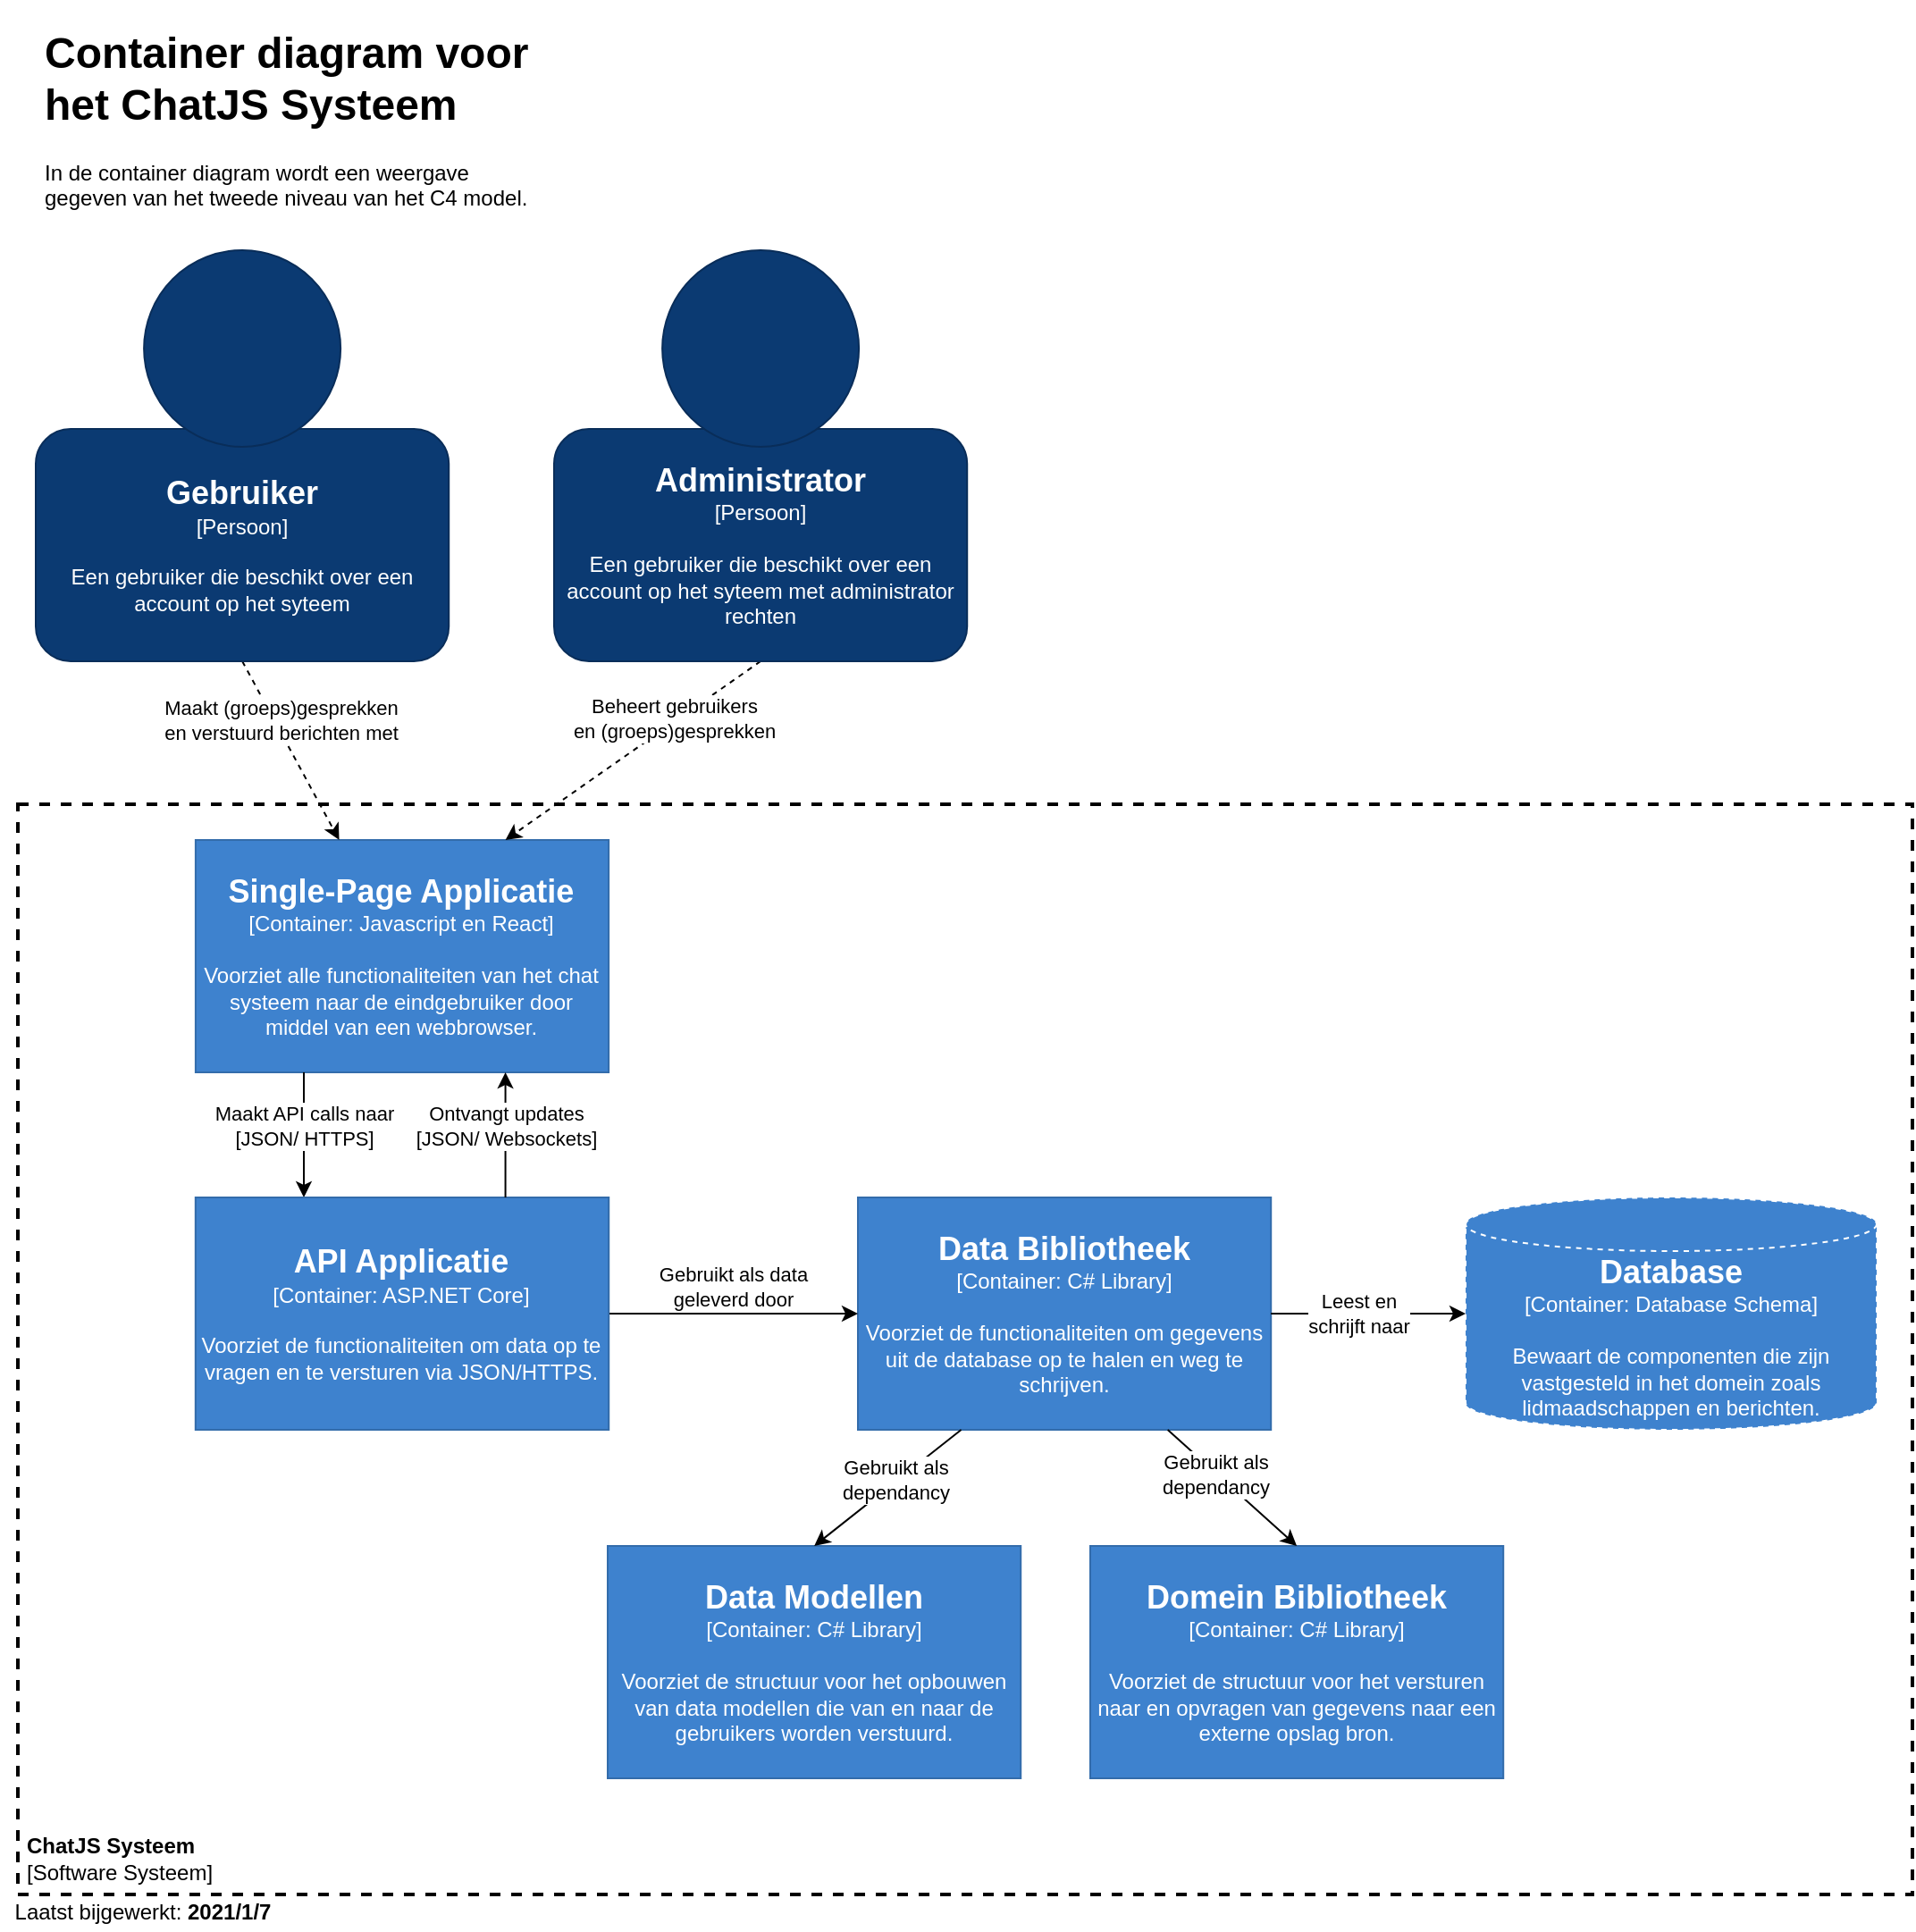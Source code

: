 <mxfile version="14.2.3" type="device"><diagram id="0EQq3_DD40xVcdJ1NqnB" name="Page-1"><mxGraphModel dx="1673" dy="931" grid="1" gridSize="10" guides="1" tooltips="1" connect="1" arrows="1" fold="1" page="1" pageScale="1" pageWidth="850" pageHeight="1100" math="0" shadow="0"><root><mxCell id="0"/><mxCell id="1" parent="0"/><mxCell id="v37EGaMsIHi0h_4ukkYd-4" value="&lt;div&gt;&lt;font style=&quot;font-size: 12px&quot;&gt;&lt;b&gt;ChatJS Systeem&lt;/b&gt;&lt;/font&gt;&lt;/div&gt;&lt;font style=&quot;font-size: 12px&quot;&gt;[Software Systeem]&lt;/font&gt;" style="text;html=1;fillColor=none;spacing=5;spacingTop=-20;whiteSpace=wrap;overflow=hidden;rounded=0;dashed=1;verticalAlign=bottom;strokeColor=#000000;strokeWidth=2;" parent="1" vertex="1"><mxGeometry x="20" y="450" width="1060" height="610" as="geometry"/></mxCell><mxCell id="KuRCUdcDtAR2WhRtVYo3-1" value="&lt;h1&gt;Container diagram voor het ChatJS Systeem&lt;br&gt;&lt;/h1&gt;&lt;p&gt;In de container diagram wordt een weergave gegeven van het tweede niveau van het C4 model.&lt;/p&gt;" style="text;html=1;strokeColor=none;fillColor=none;spacing=5;spacingTop=-20;whiteSpace=wrap;overflow=hidden;rounded=0;" parent="1" vertex="1"><mxGeometry x="30" y="10" width="280" height="120" as="geometry"/></mxCell><mxCell id="KuRCUdcDtAR2WhRtVYo3-2" value="Laatst bijgewerkt: &lt;b&gt;2021/1/7&lt;/b&gt;" style="text;html=1;strokeColor=none;fillColor=none;align=center;verticalAlign=middle;whiteSpace=wrap;rounded=0;" parent="1" vertex="1"><mxGeometry x="10" y="1060" width="160" height="20" as="geometry"/></mxCell><mxCell id="DJh6PsMzJqq5OlLGQrpe-1" value="&lt;div&gt;&lt;font size=&quot;1&quot;&gt;&lt;b&gt;&lt;font style=&quot;font-size: 18px&quot; color=&quot;#FFFFFF&quot;&gt;Database&lt;br&gt;&lt;/font&gt;&lt;/b&gt;&lt;/font&gt;&lt;/div&gt;&lt;div&gt;&lt;font color=&quot;#FFFFFF&quot;&gt;[Container: Database Schema]&lt;br&gt;&lt;/font&gt;&lt;/div&gt;&lt;div&gt;&lt;font color=&quot;#FFFFFF&quot;&gt;&lt;br&gt;&lt;/font&gt;&lt;/div&gt;&lt;div&gt;&lt;font color=&quot;#FFFFFF&quot;&gt;Bewaart de componenten die zijn vastgesteld in het domein zoals lidmaadschappen en berichten.&lt;/font&gt;&lt;/div&gt;" style="shape=cylinder3;whiteSpace=wrap;html=1;boundedLbl=1;backgroundOutline=1;size=15;rounded=0;dashed=1;fillColor=#3E82CE;strokeColor=#FFFFFF;" parent="1" vertex="1"><mxGeometry x="830" y="670" width="230" height="130" as="geometry"/></mxCell><mxCell id="DJh6PsMzJqq5OlLGQrpe-6" value="&lt;div&gt;&lt;font size=&quot;1&quot;&gt;&lt;b&gt;&lt;font style=&quot;font-size: 18px&quot; color=&quot;#FFFFFF&quot;&gt;API Applicatie&lt;br&gt;&lt;/font&gt;&lt;/b&gt;&lt;/font&gt;&lt;/div&gt;&lt;div&gt;&lt;font color=&quot;#FFFFFF&quot;&gt;[Container: ASP.NET Core]&lt;br&gt;&lt;/font&gt;&lt;/div&gt;&lt;div&gt;&lt;font color=&quot;#FFFFFF&quot;&gt;&lt;br&gt;&lt;/font&gt;&lt;/div&gt;&lt;div&gt;&lt;font color=&quot;#FFFFFF&quot;&gt;Voorziet functionalitetien om gegevens &lt;br&gt;&lt;/font&gt;&lt;/div&gt;&lt;div&gt;&lt;font color=&quot;#FFFFFF&quot;&gt;uit de database op tehalen en weg te schrijven.&lt;br&gt;&lt;/font&gt;&lt;/div&gt;" style="rounded=0;whiteSpace=wrap;html=1;fillColor=#3E82CE;strokeColor=#336CAB;" parent="1" vertex="1"><mxGeometry x="119.45" y="670" width="231.11" height="130" as="geometry"/></mxCell><mxCell id="DJh6PsMzJqq5OlLGQrpe-7" value="&lt;div&gt;&lt;font size=&quot;1&quot;&gt;&lt;b&gt;&lt;font style=&quot;font-size: 18px&quot; color=&quot;#FFFFFF&quot;&gt;Single-Page Applicatie&lt;br&gt;&lt;/font&gt;&lt;/b&gt;&lt;/font&gt;&lt;/div&gt;&lt;div&gt;&lt;font color=&quot;#FFFFFF&quot;&gt;[Container: Javascript en React]&lt;br&gt;&lt;/font&gt;&lt;/div&gt;&lt;div&gt;&lt;font color=&quot;#FFFFFF&quot;&gt;&lt;br&gt;&lt;/font&gt;&lt;/div&gt;&lt;div&gt;&lt;font color=&quot;#FFFFFF&quot;&gt;Voorziet alle functionaliteiten van het chat systeem naar de eindgebruiker door middel van een webbrowser.&lt;br&gt;&lt;/font&gt;&lt;/div&gt;" style="rounded=0;whiteSpace=wrap;html=1;fillColor=#3E82CE;strokeColor=#336CAB;" parent="1" vertex="1"><mxGeometry x="119.45" y="470" width="231.11" height="130" as="geometry"/></mxCell><mxCell id="DJh6PsMzJqq5OlLGQrpe-11" value="&lt;div&gt;&lt;font size=&quot;1&quot;&gt;&lt;b&gt;&lt;font style=&quot;font-size: 18px&quot; color=&quot;#FFFFFF&quot;&gt;Data Bibliotheek&lt;/font&gt;&lt;/b&gt;&lt;/font&gt;&lt;/div&gt;&lt;div&gt;&lt;font color=&quot;#FFFFFF&quot;&gt;[Container: C# Library]&lt;br&gt;&lt;/font&gt;&lt;/div&gt;&lt;div&gt;&lt;font color=&quot;#FFFFFF&quot;&gt;&lt;br&gt;&lt;/font&gt;&lt;/div&gt;&lt;div&gt;&lt;font color=&quot;#FFFFFF&quot;&gt;Voorziet de functionaliteiten om gegevens uit de database op te halen en weg te schrijven.&lt;br&gt;&lt;/font&gt;&lt;/div&gt;" style="rounded=0;whiteSpace=wrap;html=1;fillColor=#3E82CE;strokeColor=#336CAB;" parent="1" vertex="1"><mxGeometry x="490" y="670" width="231.11" height="130" as="geometry"/></mxCell><mxCell id="DJh6PsMzJqq5OlLGQrpe-12" value="&lt;div&gt;&lt;font size=&quot;1&quot;&gt;&lt;b&gt;&lt;font style=&quot;font-size: 18px&quot; color=&quot;#FFFFFF&quot;&gt;Domein &lt;/font&gt;&lt;/b&gt;&lt;/font&gt;&lt;font size=&quot;1&quot;&gt;&lt;b&gt;&lt;font style=&quot;font-size: 18px&quot; color=&quot;#FFFFFF&quot;&gt;Bibliotheek&lt;/font&gt;&lt;/b&gt;&lt;/font&gt;&lt;/div&gt;&lt;div&gt;&lt;font color=&quot;#FFFFFF&quot;&gt;[Container: &lt;/font&gt;&lt;font color=&quot;#FFFFFF&quot;&gt;&lt;font color=&quot;#FFFFFF&quot;&gt;C# Library&lt;/font&gt;]&lt;br&gt;&lt;/font&gt;&lt;/div&gt;&lt;div&gt;&lt;font color=&quot;#FFFFFF&quot;&gt;&lt;br&gt;&lt;/font&gt;&lt;/div&gt;&lt;font color=&quot;#FFFFFF&quot;&gt;Voorziet de structuur voor het versturen naar en opvragen van gegevens naar een externe opslag bron.&lt;br&gt;&lt;/font&gt;" style="rounded=0;whiteSpace=wrap;html=1;fillColor=#3E82CE;strokeColor=#336CAB;" parent="1" vertex="1"><mxGeometry x="620" y="865" width="231.11" height="130" as="geometry"/></mxCell><mxCell id="DJh6PsMzJqq5OlLGQrpe-15" value="" style="endArrow=classic;html=1;exitX=1;exitY=0.5;exitDx=0;exitDy=0;entryX=0;entryY=0.5;entryDx=0;entryDy=0;" parent="1" source="DJh6PsMzJqq5OlLGQrpe-6" target="DJh6PsMzJqq5OlLGQrpe-11" edge="1"><mxGeometry width="50" height="50" relative="1" as="geometry"><mxPoint x="400" y="800" as="sourcePoint"/><mxPoint x="450" y="750" as="targetPoint"/></mxGeometry></mxCell><mxCell id="DJh6PsMzJqq5OlLGQrpe-47" value="&lt;div&gt;Gebruikt als data &lt;br&gt;&lt;/div&gt;&lt;div&gt;geleverd door&lt;/div&gt;" style="edgeLabel;html=1;align=center;verticalAlign=middle;resizable=0;points=[];" parent="DJh6PsMzJqq5OlLGQrpe-15" vertex="1" connectable="0"><mxGeometry x="-0.201" y="-1" relative="1" as="geometry"><mxPoint x="13.58" y="-16" as="offset"/></mxGeometry></mxCell><mxCell id="DJh6PsMzJqq5OlLGQrpe-16" value="" style="endArrow=classic;html=1;exitX=1;exitY=0.5;exitDx=0;exitDy=0;entryX=0;entryY=0.5;entryDx=0;entryDy=0;entryPerimeter=0;" parent="1" source="DJh6PsMzJqq5OlLGQrpe-11" target="DJh6PsMzJqq5OlLGQrpe-1" edge="1"><mxGeometry width="50" height="50" relative="1" as="geometry"><mxPoint x="410.56" y="735" as="sourcePoint"/><mxPoint x="520" y="735" as="targetPoint"/></mxGeometry></mxCell><mxCell id="DJh6PsMzJqq5OlLGQrpe-37" value="&lt;div&gt;Leest en&lt;/div&gt;&lt;div&gt;schrijft naar&lt;br&gt;&lt;/div&gt;" style="edgeLabel;html=1;align=center;verticalAlign=middle;resizable=0;points=[];" parent="DJh6PsMzJqq5OlLGQrpe-16" vertex="1" connectable="0"><mxGeometry x="-0.133" relative="1" as="geometry"><mxPoint x="1.67" as="offset"/></mxGeometry></mxCell><mxCell id="DJh6PsMzJqq5OlLGQrpe-17" value="" style="endArrow=classic;html=1;exitX=0.5;exitY=1;exitDx=0;exitDy=0;entryX=0.5;entryY=0;entryDx=0;entryDy=0;" parent="1" edge="1"><mxGeometry width="50" height="50" relative="1" as="geometry"><mxPoint x="180.005" y="600" as="sourcePoint"/><mxPoint x="180.005" y="670" as="targetPoint"/></mxGeometry></mxCell><mxCell id="DJh6PsMzJqq5OlLGQrpe-35" value="&lt;div&gt;Maakt API calls naar&lt;/div&gt;&lt;div&gt;[JSON/ HTTPS]&lt;br&gt;&lt;/div&gt;" style="edgeLabel;html=1;align=center;verticalAlign=middle;resizable=0;points=[];" parent="DJh6PsMzJqq5OlLGQrpe-17" vertex="1" connectable="0"><mxGeometry x="-0.197" y="-2" relative="1" as="geometry"><mxPoint x="2" y="2" as="offset"/></mxGeometry></mxCell><mxCell id="DJh6PsMzJqq5OlLGQrpe-18" value="" style="endArrow=classic;html=1;entryX=0.5;entryY=0;entryDx=0;entryDy=0;exitX=0.75;exitY=1;exitDx=0;exitDy=0;" parent="1" source="DJh6PsMzJqq5OlLGQrpe-11" target="DJh6PsMzJqq5OlLGQrpe-12" edge="1"><mxGeometry width="50" height="50" relative="1" as="geometry"><mxPoint x="430" y="890" as="sourcePoint"/><mxPoint x="480" y="840" as="targetPoint"/></mxGeometry></mxCell><mxCell id="DJh6PsMzJqq5OlLGQrpe-49" value="&lt;div&gt;Gebruikt als &lt;br&gt;&lt;/div&gt;&lt;div&gt;dependancy&lt;/div&gt;" style="edgeLabel;html=1;align=center;verticalAlign=middle;resizable=0;points=[];" parent="DJh6PsMzJqq5OlLGQrpe-18" vertex="1" connectable="0"><mxGeometry x="-0.254" y="-1" relative="1" as="geometry"><mxPoint as="offset"/></mxGeometry></mxCell><mxCell id="DJh6PsMzJqq5OlLGQrpe-23" value="&lt;div&gt;&lt;font size=&quot;1&quot;&gt;&lt;b&gt;&lt;font style=&quot;font-size: 18px&quot; color=&quot;#FFFFFF&quot;&gt;API Applicatie&lt;br&gt;&lt;/font&gt;&lt;/b&gt;&lt;/font&gt;&lt;/div&gt;&lt;div&gt;&lt;font color=&quot;#FFFFFF&quot;&gt;[Container: ASP.NET Core]&lt;br&gt;&lt;/font&gt;&lt;/div&gt;&lt;div&gt;&lt;font color=&quot;#FFFFFF&quot;&gt;&lt;br&gt;&lt;/font&gt;&lt;/div&gt;&lt;div&gt;&lt;font color=&quot;#FFFFFF&quot;&gt;Voorziet de functionaliteiten om data op te vragen en te versturen via JSON/HTTPS.&lt;br&gt;&lt;/font&gt;&lt;/div&gt;" style="rounded=0;whiteSpace=wrap;html=1;fillColor=#3E82CE;strokeColor=#336CAB;" parent="1" vertex="1"><mxGeometry x="119.45" y="670" width="231.11" height="130" as="geometry"/></mxCell><mxCell id="DJh6PsMzJqq5OlLGQrpe-24" value="&lt;div&gt;&lt;font size=&quot;1&quot;&gt;&lt;b&gt;&lt;font style=&quot;font-size: 18px&quot; color=&quot;#FFFFFF&quot;&gt;Data Modellen&lt;/font&gt;&lt;/b&gt;&lt;/font&gt;&lt;font size=&quot;1&quot;&gt;&lt;b&gt;&lt;font style=&quot;font-size: 18px&quot; color=&quot;#FFFFFF&quot;&gt;&lt;/font&gt;&lt;/b&gt;&lt;/font&gt;&lt;/div&gt;&lt;div&gt;&lt;font color=&quot;#FFFFFF&quot;&gt;[Container: &lt;/font&gt;&lt;font color=&quot;#FFFFFF&quot;&gt;&lt;font color=&quot;#FFFFFF&quot;&gt;C# Library&lt;/font&gt;]&lt;br&gt;&lt;/font&gt;&lt;/div&gt;&lt;div&gt;&lt;font color=&quot;#FFFFFF&quot;&gt;&lt;br&gt;&lt;/font&gt;&lt;/div&gt;&lt;div&gt;&lt;font color=&quot;#FFFFFF&quot;&gt;Voorziet de structuur voor het opbouwen van data modellen die van en naar de gebruikers worden verstuurd.&lt;br&gt;&lt;/font&gt;&lt;/div&gt;" style="rounded=0;whiteSpace=wrap;html=1;fillColor=#3E82CE;strokeColor=#336CAB;" parent="1" vertex="1"><mxGeometry x="350" y="865" width="231.11" height="130" as="geometry"/></mxCell><mxCell id="DJh6PsMzJqq5OlLGQrpe-25" value="" style="endArrow=classic;html=1;exitX=0.25;exitY=1;exitDx=0;exitDy=0;entryX=0.5;entryY=0;entryDx=0;entryDy=0;" parent="1" source="DJh6PsMzJqq5OlLGQrpe-11" target="DJh6PsMzJqq5OlLGQrpe-24" edge="1"><mxGeometry width="50" height="50" relative="1" as="geometry"><mxPoint x="380" y="1030" as="sourcePoint"/><mxPoint x="430" y="980" as="targetPoint"/></mxGeometry></mxCell><mxCell id="DJh6PsMzJqq5OlLGQrpe-48" value="&lt;div&gt;Gebruikt als &lt;br&gt;&lt;/div&gt;&lt;div&gt;dependancy &lt;/div&gt;" style="edgeLabel;html=1;align=center;verticalAlign=middle;resizable=0;points=[];" parent="DJh6PsMzJqq5OlLGQrpe-25" vertex="1" connectable="0"><mxGeometry x="-0.118" y="-1" relative="1" as="geometry"><mxPoint as="offset"/></mxGeometry></mxCell><mxCell id="DJh6PsMzJqq5OlLGQrpe-41" value="" style="endArrow=classic;html=1;exitX=0.75;exitY=0;exitDx=0;exitDy=0;entryX=0.75;entryY=1;entryDx=0;entryDy=0;" parent="1" source="DJh6PsMzJqq5OlLGQrpe-23" target="DJh6PsMzJqq5OlLGQrpe-7" edge="1"><mxGeometry width="50" height="50" relative="1" as="geometry"><mxPoint x="530" y="535" as="sourcePoint"/><mxPoint x="450" y="530" as="targetPoint"/></mxGeometry></mxCell><mxCell id="DJh6PsMzJqq5OlLGQrpe-46" value="Ontvangt updates&lt;br&gt;&lt;div&gt;[JSON/ Websockets]&lt;br&gt;&lt;/div&gt;" style="edgeLabel;html=1;align=center;verticalAlign=middle;resizable=0;points=[];" parent="DJh6PsMzJqq5OlLGQrpe-41" vertex="1" connectable="0"><mxGeometry x="0.244" relative="1" as="geometry"><mxPoint y="3.45" as="offset"/></mxGeometry></mxCell><mxCell id="DJh6PsMzJqq5OlLGQrpe-51" value="" style="endArrow=classic;html=1;dashed=1;entryX=0.75;entryY=0;entryDx=0;entryDy=0;exitX=0.5;exitY=1;exitDx=0;exitDy=0;" parent="1" source="DJh6PsMzJqq5OlLGQrpe-71" target="DJh6PsMzJqq5OlLGQrpe-7" edge="1"><mxGeometry width="50" height="50" relative="1" as="geometry"><mxPoint x="507.777" y="380" as="sourcePoint"/><mxPoint x="203.61" y="500" as="targetPoint"/></mxGeometry></mxCell><mxCell id="DJh6PsMzJqq5OlLGQrpe-52" value="&lt;div&gt;Beheert gebruikers &lt;br&gt;&lt;/div&gt;&lt;div&gt;en (groeps)gesprekken&lt;/div&gt;" style="edgeLabel;html=1;align=center;verticalAlign=middle;resizable=0;points=[];" parent="DJh6PsMzJqq5OlLGQrpe-51" vertex="1" connectable="0"><mxGeometry x="-0.185" y="-2" relative="1" as="geometry"><mxPoint x="10.41" y="-7.12" as="offset"/></mxGeometry></mxCell><mxCell id="DJh6PsMzJqq5OlLGQrpe-54" value="" style="endArrow=classic;html=1;dashed=1;exitX=0.5;exitY=1;exitDx=0;exitDy=0;" parent="1" source="DJh6PsMzJqq5OlLGQrpe-69" target="DJh6PsMzJqq5OlLGQrpe-7" edge="1"><mxGeometry width="50" height="50" relative="1" as="geometry"><mxPoint x="284.445" y="380" as="sourcePoint"/><mxPoint x="146.11" y="500" as="targetPoint"/></mxGeometry></mxCell><mxCell id="DJh6PsMzJqq5OlLGQrpe-56" value="&lt;div&gt;Maakt (groeps)gesprekken &lt;br&gt;&lt;/div&gt;&lt;div&gt;en verstuurd berichten met&lt;br&gt;&lt;/div&gt;" style="edgeLabel;html=1;align=center;verticalAlign=middle;resizable=0;points=[];" parent="DJh6PsMzJqq5OlLGQrpe-54" vertex="1" connectable="0"><mxGeometry x="-0.198" y="-1" relative="1" as="geometry"><mxPoint x="0.86" y="-8.1" as="offset"/></mxGeometry></mxCell><mxCell id="DJh6PsMzJqq5OlLGQrpe-68" style="edgeStyle=orthogonalEdgeStyle;rounded=0;orthogonalLoop=1;jettySize=auto;html=1;exitX=0.5;exitY=1;exitDx=0;exitDy=0;entryX=0.5;entryY=0;entryDx=0;entryDy=0;entryPerimeter=0;" parent="1" edge="1"><mxGeometry relative="1" as="geometry"><mxPoint x="-34.445" y="825" as="sourcePoint"/></mxGeometry></mxCell><mxCell id="DJh6PsMzJqq5OlLGQrpe-69" value="&lt;div&gt;&lt;font size=&quot;1&quot;&gt;&lt;b&gt;&lt;font style=&quot;font-size: 18px&quot; color=&quot;#FFFFFF&quot;&gt;Gebruiker&lt;br&gt;&lt;/font&gt;&lt;/b&gt;&lt;/font&gt;&lt;/div&gt;&lt;div&gt;&lt;font color=&quot;#FFFFFF&quot;&gt;[Persoon]&lt;br&gt;&lt;/font&gt;&lt;/div&gt;&lt;div&gt;&lt;font color=&quot;#FFFFFF&quot;&gt;&lt;br&gt;&lt;/font&gt;&lt;/div&gt;&lt;div&gt;&lt;font color=&quot;#FFFFFF&quot;&gt;Een gebruiker die beschikt over een account op het syteem&lt;br&gt;&lt;/font&gt;&lt;/div&gt;" style="rounded=1;whiteSpace=wrap;html=1;fillColor=#0B3A72;strokeColor=#092D59;" parent="1" vertex="1"><mxGeometry x="30" y="240" width="231.11" height="130" as="geometry"/></mxCell><mxCell id="DJh6PsMzJqq5OlLGQrpe-70" value="" style="ellipse;whiteSpace=wrap;html=1;aspect=fixed;fillColor=#0B3A72;strokeColor=#092D59;" parent="1" vertex="1"><mxGeometry x="90.56" y="140" width="110" height="110" as="geometry"/></mxCell><mxCell id="DJh6PsMzJqq5OlLGQrpe-71" value="&lt;div&gt;&lt;font size=&quot;1&quot;&gt;&lt;b&gt;&lt;font style=&quot;font-size: 18px&quot; color=&quot;#FFFFFF&quot;&gt;Administrator&lt;br&gt;&lt;/font&gt;&lt;/b&gt;&lt;/font&gt;&lt;/div&gt;&lt;div&gt;&lt;font color=&quot;#FFFFFF&quot;&gt;[Persoon]&lt;br&gt;&lt;/font&gt;&lt;/div&gt;&lt;div&gt;&lt;font color=&quot;#FFFFFF&quot;&gt;&lt;br&gt;&lt;/font&gt;&lt;/div&gt;&lt;div&gt;&lt;font color=&quot;#FFFFFF&quot;&gt;Een gebruiker die beschikt over een account op het syteem met administrator rechten&lt;/font&gt;&lt;/div&gt;" style="rounded=1;whiteSpace=wrap;html=1;fillColor=#0B3A72;strokeColor=#092D59;" parent="1" vertex="1"><mxGeometry x="320" y="240" width="231.11" height="130" as="geometry"/></mxCell><mxCell id="DJh6PsMzJqq5OlLGQrpe-72" value="" style="ellipse;whiteSpace=wrap;html=1;aspect=fixed;fillColor=#0B3A72;strokeColor=#092D59;" parent="1" vertex="1"><mxGeometry x="380.56" y="140" width="110" height="110" as="geometry"/></mxCell></root></mxGraphModel></diagram></mxfile>